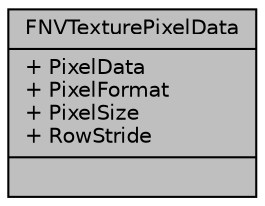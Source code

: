 digraph "FNVTexturePixelData"
{
  edge [fontname="Helvetica",fontsize="10",labelfontname="Helvetica",labelfontsize="10"];
  node [fontname="Helvetica",fontsize="10",shape=record];
  Node1 [label="{FNVTexturePixelData\n|+ PixelData\l+ PixelFormat\l+ PixelSize\l+ RowStride\l|}",height=0.2,width=0.4,color="black", fillcolor="grey75", style="filled", fontcolor="black"];
}
